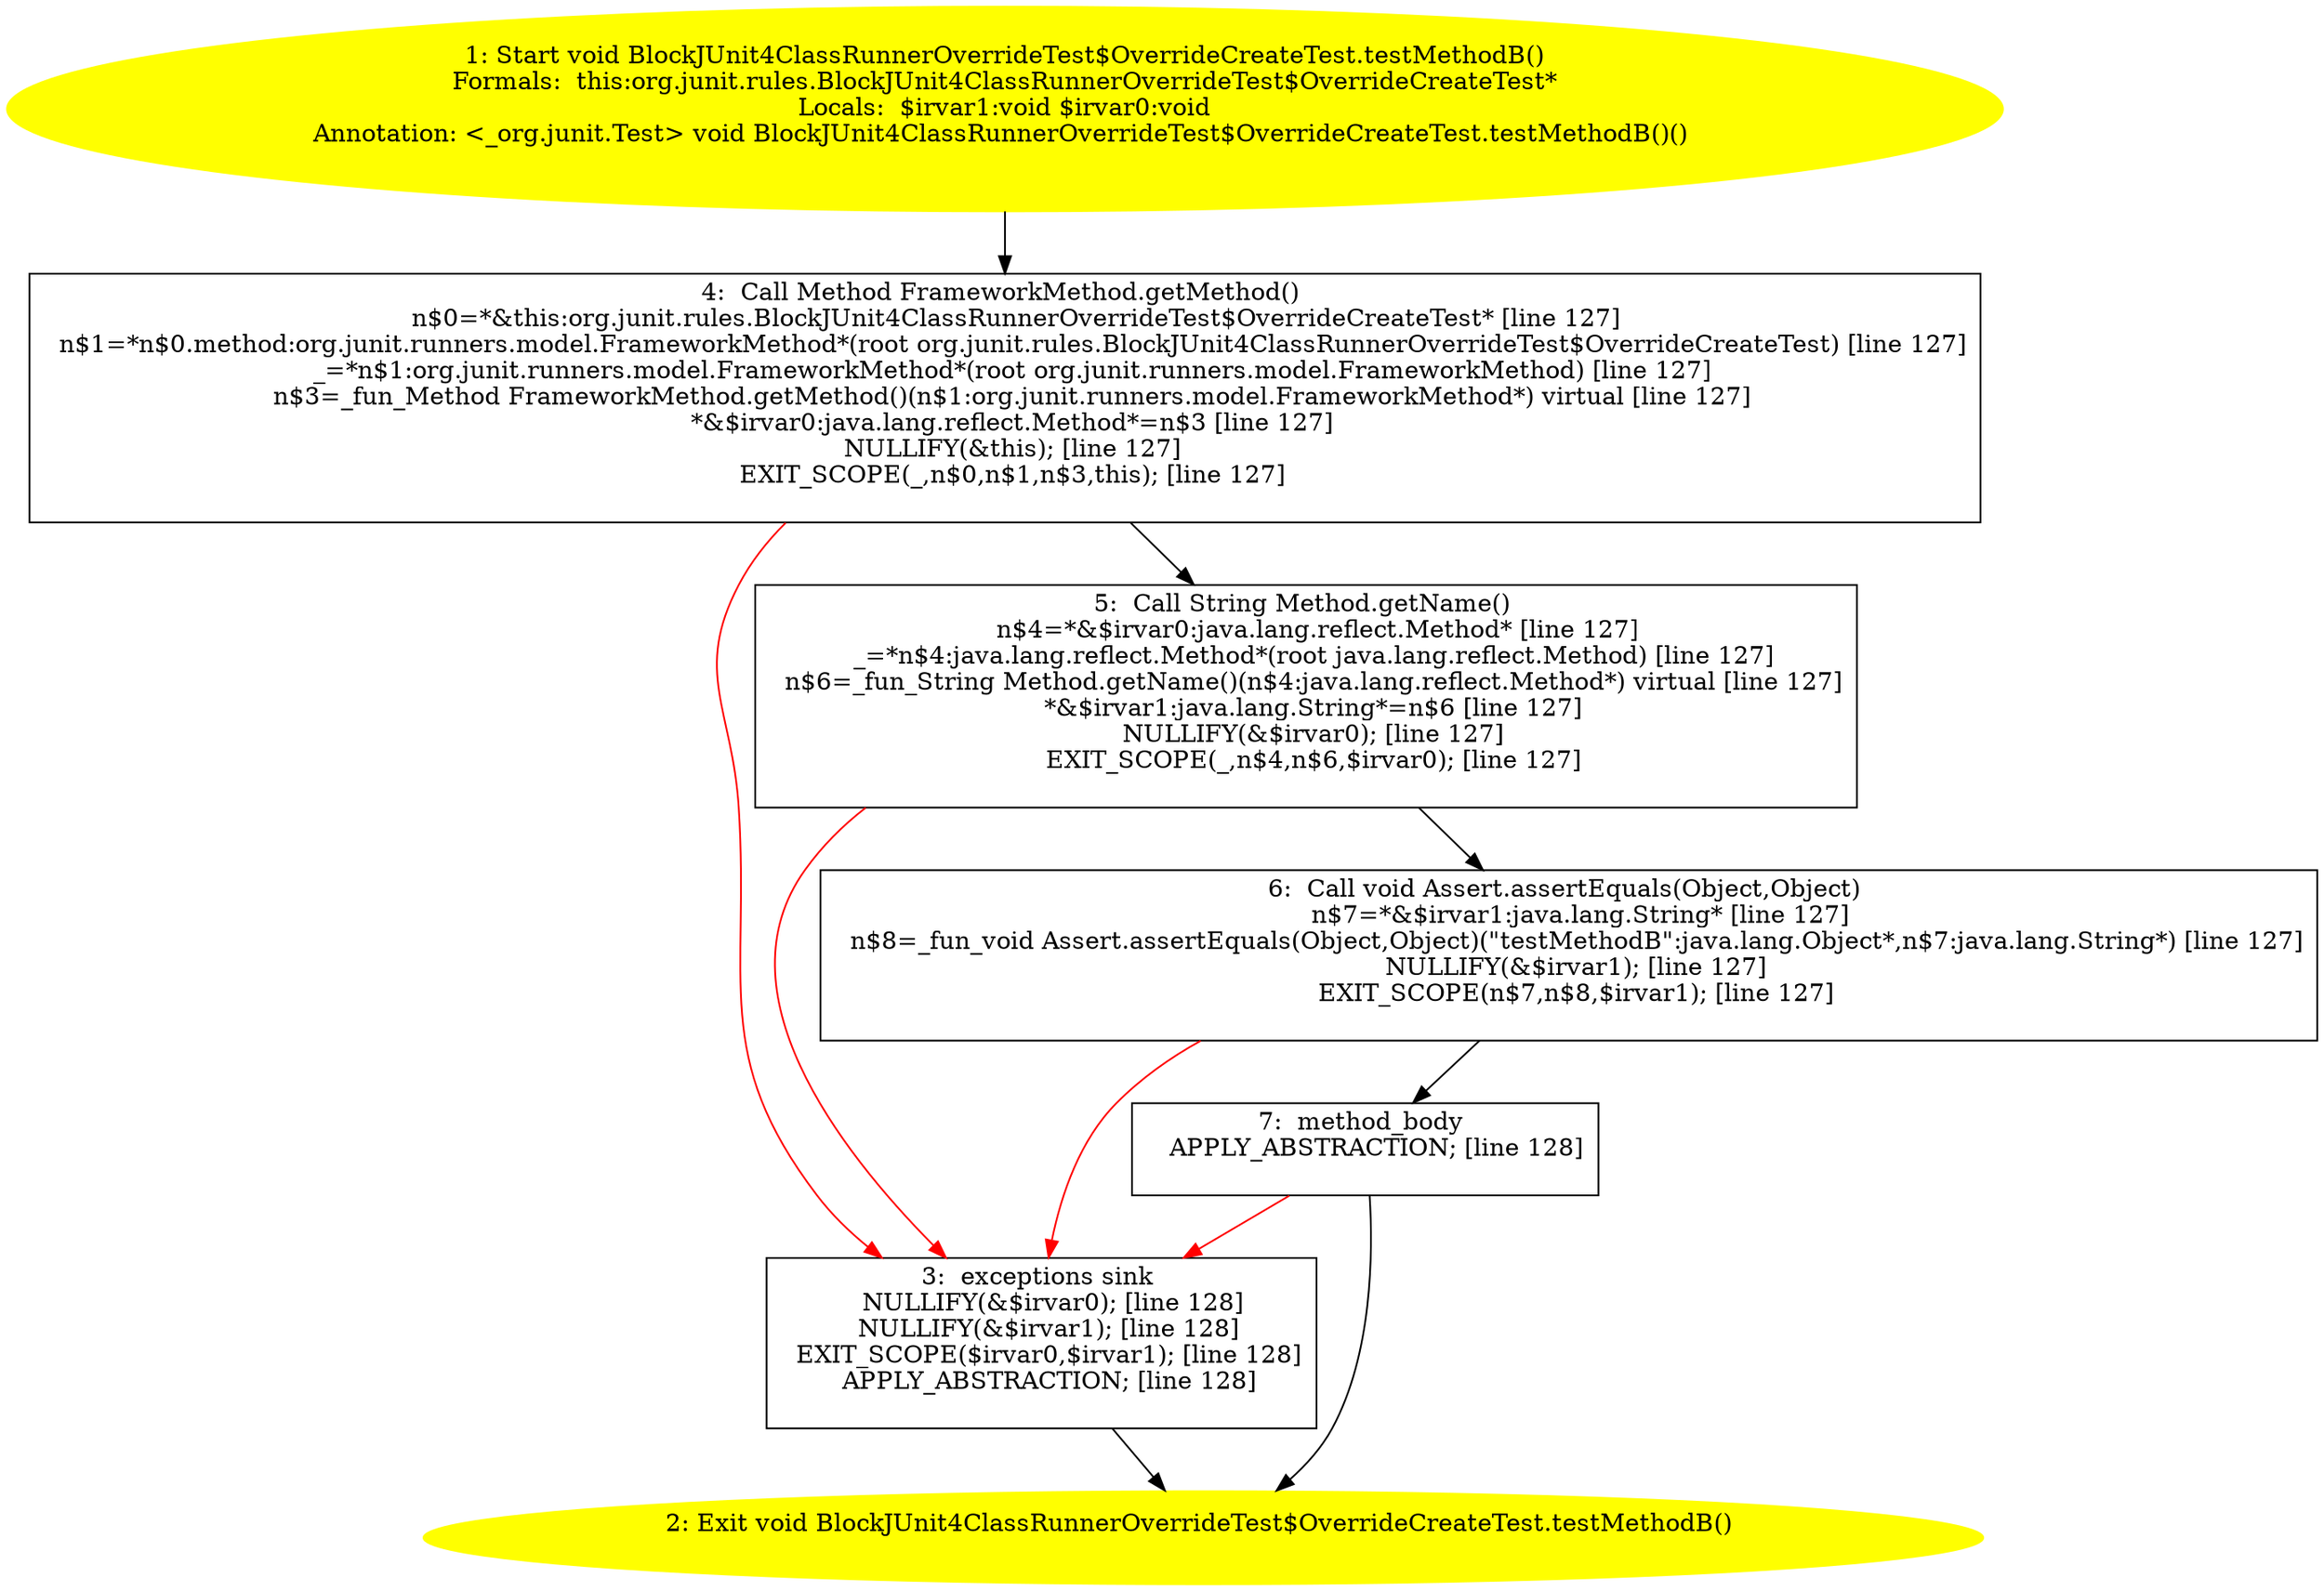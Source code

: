 /* @generated */
digraph cfg {
"org.junit.rules.BlockJUnit4ClassRunnerOverrideTest$OverrideCreateTest.testMethodB():void.5da03567961df3ef49b1dd0a60c61e2a_1" [label="1: Start void BlockJUnit4ClassRunnerOverrideTest$OverrideCreateTest.testMethodB()\nFormals:  this:org.junit.rules.BlockJUnit4ClassRunnerOverrideTest$OverrideCreateTest*\nLocals:  $irvar1:void $irvar0:void\nAnnotation: <_org.junit.Test> void BlockJUnit4ClassRunnerOverrideTest$OverrideCreateTest.testMethodB()() \n  " color=yellow style=filled]
	

	 "org.junit.rules.BlockJUnit4ClassRunnerOverrideTest$OverrideCreateTest.testMethodB():void.5da03567961df3ef49b1dd0a60c61e2a_1" -> "org.junit.rules.BlockJUnit4ClassRunnerOverrideTest$OverrideCreateTest.testMethodB():void.5da03567961df3ef49b1dd0a60c61e2a_4" ;
"org.junit.rules.BlockJUnit4ClassRunnerOverrideTest$OverrideCreateTest.testMethodB():void.5da03567961df3ef49b1dd0a60c61e2a_2" [label="2: Exit void BlockJUnit4ClassRunnerOverrideTest$OverrideCreateTest.testMethodB() \n  " color=yellow style=filled]
	

"org.junit.rules.BlockJUnit4ClassRunnerOverrideTest$OverrideCreateTest.testMethodB():void.5da03567961df3ef49b1dd0a60c61e2a_3" [label="3:  exceptions sink \n   NULLIFY(&$irvar0); [line 128]\n  NULLIFY(&$irvar1); [line 128]\n  EXIT_SCOPE($irvar0,$irvar1); [line 128]\n  APPLY_ABSTRACTION; [line 128]\n " shape="box"]
	

	 "org.junit.rules.BlockJUnit4ClassRunnerOverrideTest$OverrideCreateTest.testMethodB():void.5da03567961df3ef49b1dd0a60c61e2a_3" -> "org.junit.rules.BlockJUnit4ClassRunnerOverrideTest$OverrideCreateTest.testMethodB():void.5da03567961df3ef49b1dd0a60c61e2a_2" ;
"org.junit.rules.BlockJUnit4ClassRunnerOverrideTest$OverrideCreateTest.testMethodB():void.5da03567961df3ef49b1dd0a60c61e2a_4" [label="4:  Call Method FrameworkMethod.getMethod() \n   n$0=*&this:org.junit.rules.BlockJUnit4ClassRunnerOverrideTest$OverrideCreateTest* [line 127]\n  n$1=*n$0.method:org.junit.runners.model.FrameworkMethod*(root org.junit.rules.BlockJUnit4ClassRunnerOverrideTest$OverrideCreateTest) [line 127]\n  _=*n$1:org.junit.runners.model.FrameworkMethod*(root org.junit.runners.model.FrameworkMethod) [line 127]\n  n$3=_fun_Method FrameworkMethod.getMethod()(n$1:org.junit.runners.model.FrameworkMethod*) virtual [line 127]\n  *&$irvar0:java.lang.reflect.Method*=n$3 [line 127]\n  NULLIFY(&this); [line 127]\n  EXIT_SCOPE(_,n$0,n$1,n$3,this); [line 127]\n " shape="box"]
	

	 "org.junit.rules.BlockJUnit4ClassRunnerOverrideTest$OverrideCreateTest.testMethodB():void.5da03567961df3ef49b1dd0a60c61e2a_4" -> "org.junit.rules.BlockJUnit4ClassRunnerOverrideTest$OverrideCreateTest.testMethodB():void.5da03567961df3ef49b1dd0a60c61e2a_5" ;
	 "org.junit.rules.BlockJUnit4ClassRunnerOverrideTest$OverrideCreateTest.testMethodB():void.5da03567961df3ef49b1dd0a60c61e2a_4" -> "org.junit.rules.BlockJUnit4ClassRunnerOverrideTest$OverrideCreateTest.testMethodB():void.5da03567961df3ef49b1dd0a60c61e2a_3" [color="red" ];
"org.junit.rules.BlockJUnit4ClassRunnerOverrideTest$OverrideCreateTest.testMethodB():void.5da03567961df3ef49b1dd0a60c61e2a_5" [label="5:  Call String Method.getName() \n   n$4=*&$irvar0:java.lang.reflect.Method* [line 127]\n  _=*n$4:java.lang.reflect.Method*(root java.lang.reflect.Method) [line 127]\n  n$6=_fun_String Method.getName()(n$4:java.lang.reflect.Method*) virtual [line 127]\n  *&$irvar1:java.lang.String*=n$6 [line 127]\n  NULLIFY(&$irvar0); [line 127]\n  EXIT_SCOPE(_,n$4,n$6,$irvar0); [line 127]\n " shape="box"]
	

	 "org.junit.rules.BlockJUnit4ClassRunnerOverrideTest$OverrideCreateTest.testMethodB():void.5da03567961df3ef49b1dd0a60c61e2a_5" -> "org.junit.rules.BlockJUnit4ClassRunnerOverrideTest$OverrideCreateTest.testMethodB():void.5da03567961df3ef49b1dd0a60c61e2a_6" ;
	 "org.junit.rules.BlockJUnit4ClassRunnerOverrideTest$OverrideCreateTest.testMethodB():void.5da03567961df3ef49b1dd0a60c61e2a_5" -> "org.junit.rules.BlockJUnit4ClassRunnerOverrideTest$OverrideCreateTest.testMethodB():void.5da03567961df3ef49b1dd0a60c61e2a_3" [color="red" ];
"org.junit.rules.BlockJUnit4ClassRunnerOverrideTest$OverrideCreateTest.testMethodB():void.5da03567961df3ef49b1dd0a60c61e2a_6" [label="6:  Call void Assert.assertEquals(Object,Object) \n   n$7=*&$irvar1:java.lang.String* [line 127]\n  n$8=_fun_void Assert.assertEquals(Object,Object)(\"testMethodB\":java.lang.Object*,n$7:java.lang.String*) [line 127]\n  NULLIFY(&$irvar1); [line 127]\n  EXIT_SCOPE(n$7,n$8,$irvar1); [line 127]\n " shape="box"]
	

	 "org.junit.rules.BlockJUnit4ClassRunnerOverrideTest$OverrideCreateTest.testMethodB():void.5da03567961df3ef49b1dd0a60c61e2a_6" -> "org.junit.rules.BlockJUnit4ClassRunnerOverrideTest$OverrideCreateTest.testMethodB():void.5da03567961df3ef49b1dd0a60c61e2a_7" ;
	 "org.junit.rules.BlockJUnit4ClassRunnerOverrideTest$OverrideCreateTest.testMethodB():void.5da03567961df3ef49b1dd0a60c61e2a_6" -> "org.junit.rules.BlockJUnit4ClassRunnerOverrideTest$OverrideCreateTest.testMethodB():void.5da03567961df3ef49b1dd0a60c61e2a_3" [color="red" ];
"org.junit.rules.BlockJUnit4ClassRunnerOverrideTest$OverrideCreateTest.testMethodB():void.5da03567961df3ef49b1dd0a60c61e2a_7" [label="7:  method_body \n   APPLY_ABSTRACTION; [line 128]\n " shape="box"]
	

	 "org.junit.rules.BlockJUnit4ClassRunnerOverrideTest$OverrideCreateTest.testMethodB():void.5da03567961df3ef49b1dd0a60c61e2a_7" -> "org.junit.rules.BlockJUnit4ClassRunnerOverrideTest$OverrideCreateTest.testMethodB():void.5da03567961df3ef49b1dd0a60c61e2a_2" ;
	 "org.junit.rules.BlockJUnit4ClassRunnerOverrideTest$OverrideCreateTest.testMethodB():void.5da03567961df3ef49b1dd0a60c61e2a_7" -> "org.junit.rules.BlockJUnit4ClassRunnerOverrideTest$OverrideCreateTest.testMethodB():void.5da03567961df3ef49b1dd0a60c61e2a_3" [color="red" ];
}
